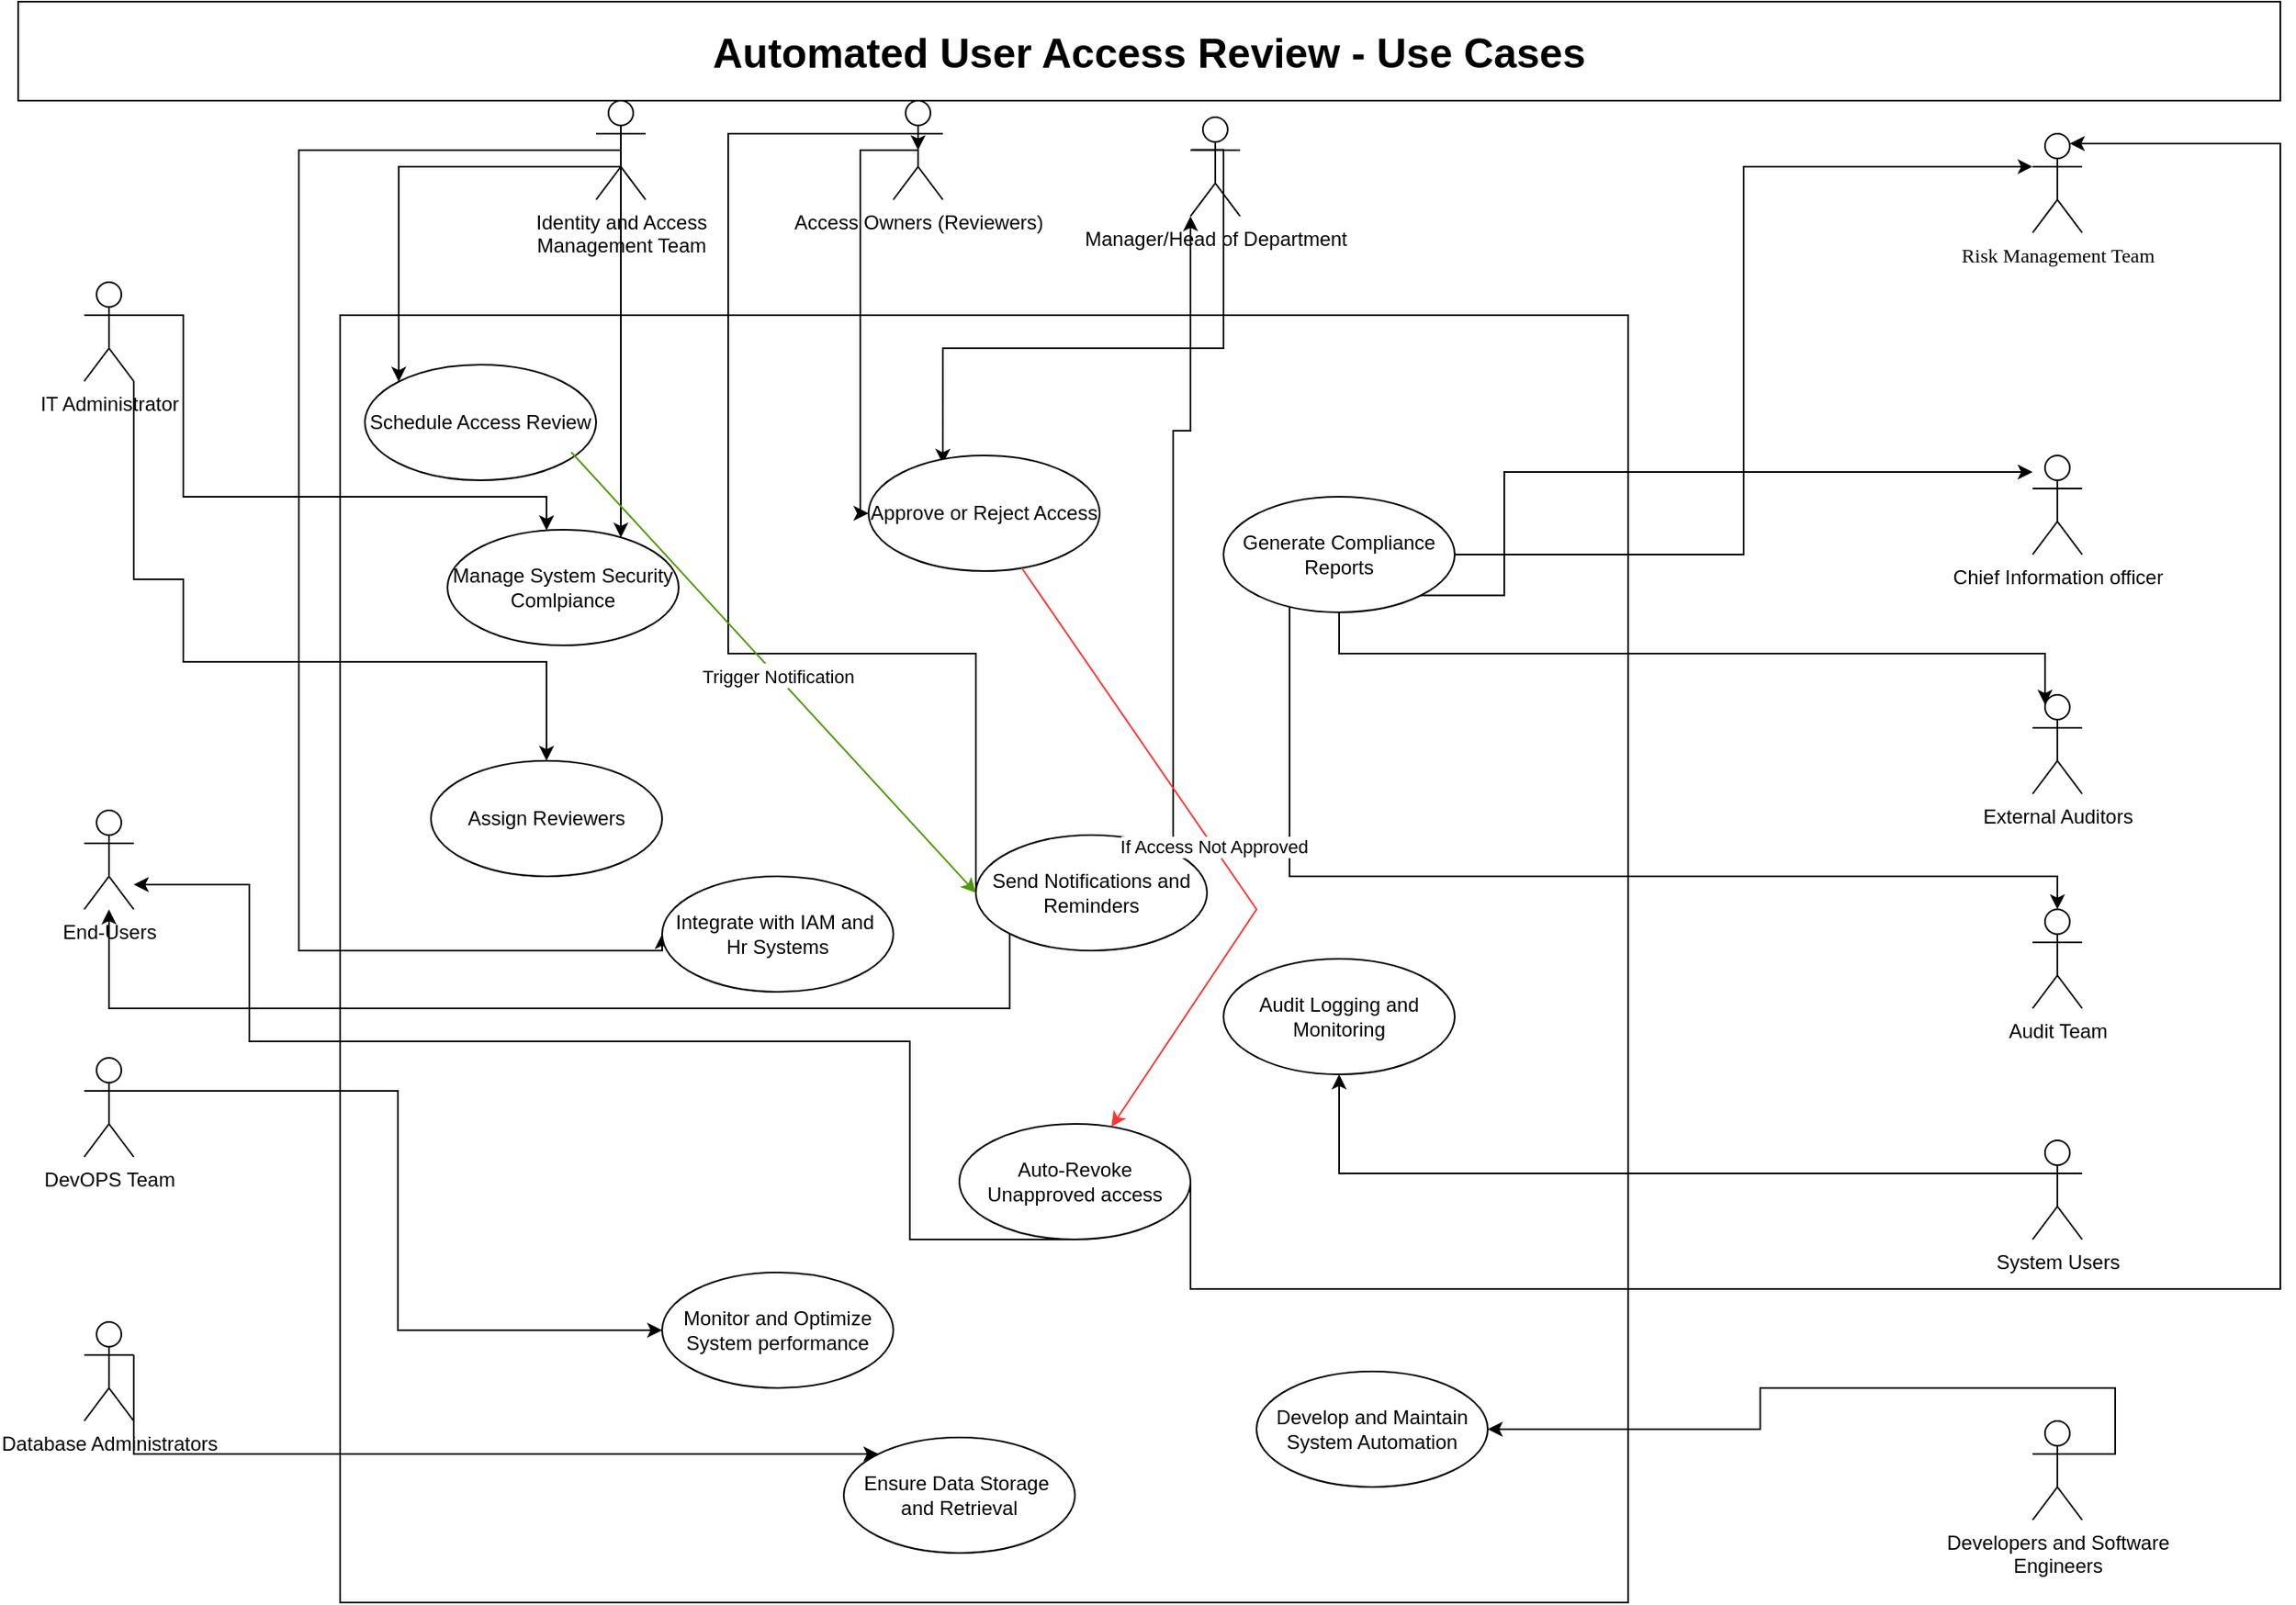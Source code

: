 <mxfile version="26.1.0">
  <diagram name="Page-1" id="Fkdy4l-2S9HuPJjAgvq9">
    <mxGraphModel dx="1687" dy="1009" grid="1" gridSize="10" guides="1" tooltips="1" connect="1" arrows="1" fold="1" page="1" pageScale="1" pageWidth="850" pageHeight="1100" math="0" shadow="0">
      <root>
        <mxCell id="0" />
        <mxCell id="1" parent="0" />
        <mxCell id="a8vrUaEyxEgkCQSDoEBb-1" value="Risk Management Team" style="shape=umlActor;verticalLabelPosition=bottom;verticalAlign=top;html=1;fontFamily=Verdana;" parent="1" vertex="1">
          <mxGeometry x="1280" y="190" width="30" height="60" as="geometry" />
        </mxCell>
        <mxCell id="a8vrUaEyxEgkCQSDoEBb-2" value="" style="whiteSpace=wrap;html=1;aspect=fixed;" parent="1" vertex="1">
          <mxGeometry x="255" y="300" width="780" height="780" as="geometry" />
        </mxCell>
        <mxCell id="a8vrUaEyxEgkCQSDoEBb-48" style="edgeStyle=orthogonalEdgeStyle;rounded=0;orthogonalLoop=1;jettySize=auto;html=1;exitX=1;exitY=1;exitDx=0;exitDy=0;exitPerimeter=0;" parent="1" source="a8vrUaEyxEgkCQSDoEBb-3" target="a8vrUaEyxEgkCQSDoEBb-36" edge="1">
          <mxGeometry relative="1" as="geometry">
            <Array as="points">
              <mxPoint x="130" y="460" />
              <mxPoint x="160" y="460" />
              <mxPoint x="160" y="510" />
              <mxPoint x="380" y="510" />
            </Array>
          </mxGeometry>
        </mxCell>
        <mxCell id="a8vrUaEyxEgkCQSDoEBb-69" style="edgeStyle=orthogonalEdgeStyle;rounded=0;orthogonalLoop=1;jettySize=auto;html=1;exitX=1;exitY=0.333;exitDx=0;exitDy=0;exitPerimeter=0;" parent="1" source="a8vrUaEyxEgkCQSDoEBb-3" target="a8vrUaEyxEgkCQSDoEBb-30" edge="1">
          <mxGeometry relative="1" as="geometry">
            <Array as="points">
              <mxPoint x="160" y="410" />
              <mxPoint x="380" y="410" />
            </Array>
          </mxGeometry>
        </mxCell>
        <mxCell id="a8vrUaEyxEgkCQSDoEBb-3" value="IT Administrator" style="shape=umlActor;verticalLabelPosition=bottom;verticalAlign=top;html=1;outlineConnect=0;" parent="1" vertex="1">
          <mxGeometry x="100" y="280" width="30" height="60" as="geometry" />
        </mxCell>
        <mxCell id="a8vrUaEyxEgkCQSDoEBb-47" style="edgeStyle=orthogonalEdgeStyle;rounded=0;orthogonalLoop=1;jettySize=auto;html=1;exitX=0.5;exitY=0.5;exitDx=0;exitDy=0;exitPerimeter=0;entryX=0;entryY=0;entryDx=0;entryDy=0;" parent="1" source="a8vrUaEyxEgkCQSDoEBb-6" target="a8vrUaEyxEgkCQSDoEBb-37" edge="1">
          <mxGeometry relative="1" as="geometry">
            <mxPoint x="360" y="360" as="targetPoint" />
            <Array as="points">
              <mxPoint x="425" y="210" />
              <mxPoint x="291" y="210" />
            </Array>
          </mxGeometry>
        </mxCell>
        <mxCell id="a8vrUaEyxEgkCQSDoEBb-70" style="edgeStyle=orthogonalEdgeStyle;rounded=0;orthogonalLoop=1;jettySize=auto;html=1;exitX=0.5;exitY=0.5;exitDx=0;exitDy=0;exitPerimeter=0;" parent="1" source="a8vrUaEyxEgkCQSDoEBb-6" target="a8vrUaEyxEgkCQSDoEBb-30" edge="1">
          <mxGeometry relative="1" as="geometry">
            <Array as="points">
              <mxPoint x="425" y="380" />
              <mxPoint x="425" y="380" />
            </Array>
            <mxPoint x="440" y="420" as="targetPoint" />
          </mxGeometry>
        </mxCell>
        <mxCell id="a8vrUaEyxEgkCQSDoEBb-79" style="edgeStyle=orthogonalEdgeStyle;rounded=0;orthogonalLoop=1;jettySize=auto;html=1;exitX=0.5;exitY=0.5;exitDx=0;exitDy=0;exitPerimeter=0;entryX=0;entryY=0.5;entryDx=0;entryDy=0;" parent="1" source="a8vrUaEyxEgkCQSDoEBb-6" target="a8vrUaEyxEgkCQSDoEBb-34" edge="1">
          <mxGeometry relative="1" as="geometry">
            <Array as="points">
              <mxPoint x="230" y="200" />
              <mxPoint x="230" y="685" />
            </Array>
          </mxGeometry>
        </mxCell>
        <mxCell id="a8vrUaEyxEgkCQSDoEBb-6" value="Identity and Access&lt;div&gt;Management Team&lt;/div&gt;" style="shape=umlActor;verticalLabelPosition=bottom;verticalAlign=top;html=1;outlineConnect=0;" parent="1" vertex="1">
          <mxGeometry x="410" y="170" width="30" height="60" as="geometry" />
        </mxCell>
        <mxCell id="a8vrUaEyxEgkCQSDoEBb-66" style="edgeStyle=orthogonalEdgeStyle;rounded=0;orthogonalLoop=1;jettySize=auto;html=1;exitX=1;exitY=0.333;exitDx=0;exitDy=0;exitPerimeter=0;" parent="1" source="a8vrUaEyxEgkCQSDoEBb-7" target="a8vrUaEyxEgkCQSDoEBb-33" edge="1">
          <mxGeometry relative="1" as="geometry" />
        </mxCell>
        <mxCell id="a8vrUaEyxEgkCQSDoEBb-7" value="Developers and Software&lt;div&gt;Engineers&lt;/div&gt;" style="shape=umlActor;verticalLabelPosition=bottom;verticalAlign=top;html=1;outlineConnect=0;" parent="1" vertex="1">
          <mxGeometry x="1280" y="970" width="30" height="60" as="geometry" />
        </mxCell>
        <mxCell id="a8vrUaEyxEgkCQSDoEBb-65" style="edgeStyle=orthogonalEdgeStyle;rounded=0;orthogonalLoop=1;jettySize=auto;html=1;exitX=1;exitY=0.333;exitDx=0;exitDy=0;exitPerimeter=0;" parent="1" source="a8vrUaEyxEgkCQSDoEBb-8" target="a8vrUaEyxEgkCQSDoEBb-35" edge="1">
          <mxGeometry relative="1" as="geometry">
            <Array as="points">
              <mxPoint x="130" y="990" />
            </Array>
          </mxGeometry>
        </mxCell>
        <mxCell id="a8vrUaEyxEgkCQSDoEBb-8" value="Database Administrators" style="shape=umlActor;verticalLabelPosition=bottom;verticalAlign=top;html=1;outlineConnect=0;" parent="1" vertex="1">
          <mxGeometry x="100" y="910" width="30" height="60" as="geometry" />
        </mxCell>
        <mxCell id="a8vrUaEyxEgkCQSDoEBb-9" value="External Auditors" style="shape=umlActor;verticalLabelPosition=bottom;verticalAlign=top;html=1;outlineConnect=0;" parent="1" vertex="1">
          <mxGeometry x="1280" y="530" width="30" height="60" as="geometry" />
        </mxCell>
        <mxCell id="a8vrUaEyxEgkCQSDoEBb-10" value="Chief Information officer" style="shape=umlActor;verticalLabelPosition=bottom;verticalAlign=top;html=1;outlineConnect=0;" parent="1" vertex="1">
          <mxGeometry x="1280" y="385" width="30" height="60" as="geometry" />
        </mxCell>
        <mxCell id="a8vrUaEyxEgkCQSDoEBb-64" style="edgeStyle=orthogonalEdgeStyle;rounded=0;orthogonalLoop=1;jettySize=auto;html=1;exitX=1;exitY=0.333;exitDx=0;exitDy=0;exitPerimeter=0;entryX=0;entryY=0.5;entryDx=0;entryDy=0;" parent="1" source="a8vrUaEyxEgkCQSDoEBb-11" target="a8vrUaEyxEgkCQSDoEBb-41" edge="1">
          <mxGeometry relative="1" as="geometry" />
        </mxCell>
        <mxCell id="a8vrUaEyxEgkCQSDoEBb-11" value="DevOPS Team" style="shape=umlActor;verticalLabelPosition=bottom;verticalAlign=top;html=1;outlineConnect=0;" parent="1" vertex="1">
          <mxGeometry x="100" y="750" width="30" height="60" as="geometry" />
        </mxCell>
        <mxCell id="a8vrUaEyxEgkCQSDoEBb-51" style="edgeStyle=orthogonalEdgeStyle;rounded=0;orthogonalLoop=1;jettySize=auto;html=1;exitX=0.5;exitY=0.5;exitDx=0;exitDy=0;exitPerimeter=0;" parent="1" source="a8vrUaEyxEgkCQSDoEBb-12" target="a8vrUaEyxEgkCQSDoEBb-38" edge="1">
          <mxGeometry relative="1" as="geometry">
            <Array as="points">
              <mxPoint x="570" y="200" />
            </Array>
          </mxGeometry>
        </mxCell>
        <mxCell id="a8vrUaEyxEgkCQSDoEBb-12" value="Access Owners (Reviewers)" style="shape=umlActor;verticalLabelPosition=bottom;verticalAlign=top;html=1;outlineConnect=0;" parent="1" vertex="1">
          <mxGeometry x="590" y="170" width="30" height="60" as="geometry" />
        </mxCell>
        <mxCell id="a8vrUaEyxEgkCQSDoEBb-13" value="Audit Team" style="shape=umlActor;verticalLabelPosition=bottom;verticalAlign=top;html=1;outlineConnect=0;" parent="1" vertex="1">
          <mxGeometry x="1280" y="660" width="30" height="60" as="geometry" />
        </mxCell>
        <mxCell id="a8vrUaEyxEgkCQSDoEBb-56" style="edgeStyle=orthogonalEdgeStyle;rounded=0;orthogonalLoop=1;jettySize=auto;html=1;exitX=0;exitY=0.333;exitDx=0;exitDy=0;exitPerimeter=0;entryX=1;entryY=0;entryDx=0;entryDy=0;" parent="1" edge="1">
          <mxGeometry relative="1" as="geometry">
            <mxPoint x="770.5" y="199.75" as="sourcePoint" />
            <mxPoint x="619.997" y="390.001" as="targetPoint" />
            <Array as="points">
              <mxPoint x="790" y="200" />
              <mxPoint x="790" y="320" />
              <mxPoint x="620" y="320" />
            </Array>
          </mxGeometry>
        </mxCell>
        <mxCell id="a8vrUaEyxEgkCQSDoEBb-14" value="Manager/Head of Department" style="shape=umlActor;verticalLabelPosition=bottom;verticalAlign=top;html=1;outlineConnect=0;" parent="1" vertex="1">
          <mxGeometry x="770" y="180" width="30" height="60" as="geometry" />
        </mxCell>
        <mxCell id="a8vrUaEyxEgkCQSDoEBb-15" value="End-Users" style="shape=umlActor;verticalLabelPosition=bottom;verticalAlign=top;html=1;outlineConnect=0;" parent="1" vertex="1">
          <mxGeometry x="100" y="600" width="30" height="60" as="geometry" />
        </mxCell>
        <mxCell id="a8vrUaEyxEgkCQSDoEBb-71" style="edgeStyle=orthogonalEdgeStyle;rounded=0;orthogonalLoop=1;jettySize=auto;html=1;exitX=0;exitY=0.333;exitDx=0;exitDy=0;exitPerimeter=0;" parent="1" source="a8vrUaEyxEgkCQSDoEBb-16" target="a8vrUaEyxEgkCQSDoEBb-39" edge="1">
          <mxGeometry relative="1" as="geometry" />
        </mxCell>
        <mxCell id="a8vrUaEyxEgkCQSDoEBb-16" value="System Users" style="shape=umlActor;verticalLabelPosition=bottom;verticalAlign=top;html=1;outlineConnect=0;" parent="1" vertex="1">
          <mxGeometry x="1280" y="800" width="30" height="60" as="geometry" />
        </mxCell>
        <mxCell id="a8vrUaEyxEgkCQSDoEBb-30" value="Manage System Security&lt;br&gt;Comlpiance" style="ellipse;whiteSpace=wrap;html=1;" parent="1" vertex="1">
          <mxGeometry x="320" y="430" width="140" height="70" as="geometry" />
        </mxCell>
        <mxCell id="a8vrUaEyxEgkCQSDoEBb-59" style="edgeStyle=orthogonalEdgeStyle;rounded=0;orthogonalLoop=1;jettySize=auto;html=1;exitX=1;exitY=1;exitDx=0;exitDy=0;" parent="1" source="a8vrUaEyxEgkCQSDoEBb-31" target="a8vrUaEyxEgkCQSDoEBb-10" edge="1">
          <mxGeometry relative="1" as="geometry">
            <Array as="points">
              <mxPoint x="960" y="470" />
              <mxPoint x="960" y="395" />
            </Array>
          </mxGeometry>
        </mxCell>
        <mxCell id="z_iy-5IiNfVh1s7Vb4Ka-6" style="edgeStyle=orthogonalEdgeStyle;rounded=0;orthogonalLoop=1;jettySize=auto;html=1;exitX=0;exitY=1;exitDx=0;exitDy=0;" edge="1" parent="1" source="a8vrUaEyxEgkCQSDoEBb-31" target="a8vrUaEyxEgkCQSDoEBb-13">
          <mxGeometry relative="1" as="geometry">
            <Array as="points">
              <mxPoint x="830" y="469" />
              <mxPoint x="830" y="640" />
              <mxPoint x="1295" y="640" />
            </Array>
          </mxGeometry>
        </mxCell>
        <mxCell id="a8vrUaEyxEgkCQSDoEBb-31" value="Generate Compliance Reports" style="ellipse;whiteSpace=wrap;html=1;" parent="1" vertex="1">
          <mxGeometry x="790" y="410" width="140" height="70" as="geometry" />
        </mxCell>
        <mxCell id="a8vrUaEyxEgkCQSDoEBb-33" value="Develop and Maintain&lt;br&gt;System Automation" style="ellipse;whiteSpace=wrap;html=1;" parent="1" vertex="1">
          <mxGeometry x="810" y="940" width="140" height="70" as="geometry" />
        </mxCell>
        <mxCell id="a8vrUaEyxEgkCQSDoEBb-34" value="Integrate with IAM and&amp;nbsp;&lt;div&gt;Hr Systems&lt;/div&gt;" style="ellipse;whiteSpace=wrap;html=1;" parent="1" vertex="1">
          <mxGeometry x="450" y="640" width="140" height="70" as="geometry" />
        </mxCell>
        <mxCell id="a8vrUaEyxEgkCQSDoEBb-35" value="Ensure Data Storage&amp;nbsp;&lt;div&gt;and Retrieval&lt;/div&gt;" style="ellipse;whiteSpace=wrap;html=1;" parent="1" vertex="1">
          <mxGeometry x="560" y="980" width="140" height="70" as="geometry" />
        </mxCell>
        <mxCell id="a8vrUaEyxEgkCQSDoEBb-36" value="Assign Reviewers" style="ellipse;whiteSpace=wrap;html=1;" parent="1" vertex="1">
          <mxGeometry x="310" y="570" width="140" height="70" as="geometry" />
        </mxCell>
        <mxCell id="a8vrUaEyxEgkCQSDoEBb-37" value="Schedule Access Review" style="ellipse;whiteSpace=wrap;html=1;" parent="1" vertex="1">
          <mxGeometry x="270" y="330" width="140" height="70" as="geometry" />
        </mxCell>
        <mxCell id="a8vrUaEyxEgkCQSDoEBb-38" value="Approve or Reject Access" style="ellipse;whiteSpace=wrap;html=1;" parent="1" vertex="1">
          <mxGeometry x="575" y="385" width="140" height="70" as="geometry" />
        </mxCell>
        <mxCell id="a8vrUaEyxEgkCQSDoEBb-39" value="Audit Logging and Monitoring" style="ellipse;whiteSpace=wrap;html=1;" parent="1" vertex="1">
          <mxGeometry x="790" y="690" width="140" height="70" as="geometry" />
        </mxCell>
        <mxCell id="z_iy-5IiNfVh1s7Vb4Ka-1" style="edgeStyle=orthogonalEdgeStyle;rounded=0;orthogonalLoop=1;jettySize=auto;html=1;exitX=0.5;exitY=1;exitDx=0;exitDy=0;" edge="1" parent="1" source="a8vrUaEyxEgkCQSDoEBb-40" target="a8vrUaEyxEgkCQSDoEBb-15">
          <mxGeometry relative="1" as="geometry">
            <Array as="points">
              <mxPoint x="600" y="740" />
              <mxPoint x="200" y="740" />
              <mxPoint x="200" y="645" />
            </Array>
          </mxGeometry>
        </mxCell>
        <mxCell id="a8vrUaEyxEgkCQSDoEBb-40" value="Auto-Revoke&lt;div&gt;Unapproved access&lt;/div&gt;" style="ellipse;whiteSpace=wrap;html=1;" parent="1" vertex="1">
          <mxGeometry x="630" y="790" width="140" height="70" as="geometry" />
        </mxCell>
        <mxCell id="a8vrUaEyxEgkCQSDoEBb-41" value="Monitor and Optimize System performance" style="ellipse;whiteSpace=wrap;html=1;" parent="1" vertex="1">
          <mxGeometry x="450" y="880" width="140" height="70" as="geometry" />
        </mxCell>
        <mxCell id="a8vrUaEyxEgkCQSDoEBb-61" style="edgeStyle=orthogonalEdgeStyle;rounded=0;orthogonalLoop=1;jettySize=auto;html=1;exitX=1;exitY=0;exitDx=0;exitDy=0;" parent="1" source="a8vrUaEyxEgkCQSDoEBb-42" target="a8vrUaEyxEgkCQSDoEBb-14" edge="1">
          <mxGeometry relative="1" as="geometry">
            <Array as="points">
              <mxPoint x="760" y="370" />
              <mxPoint x="770" y="370" />
            </Array>
          </mxGeometry>
        </mxCell>
        <mxCell id="z_iy-5IiNfVh1s7Vb4Ka-10" style="edgeStyle=orthogonalEdgeStyle;rounded=0;orthogonalLoop=1;jettySize=auto;html=1;exitX=0;exitY=1;exitDx=0;exitDy=0;" edge="1" parent="1" source="a8vrUaEyxEgkCQSDoEBb-42" target="a8vrUaEyxEgkCQSDoEBb-15">
          <mxGeometry relative="1" as="geometry">
            <Array as="points">
              <mxPoint x="660" y="720" />
              <mxPoint x="115" y="720" />
            </Array>
          </mxGeometry>
        </mxCell>
        <mxCell id="a8vrUaEyxEgkCQSDoEBb-42" value="Send Notifications and&lt;div&gt;Reminders&lt;/div&gt;" style="ellipse;whiteSpace=wrap;html=1;" parent="1" vertex="1">
          <mxGeometry x="640" y="615" width="140" height="70" as="geometry" />
        </mxCell>
        <mxCell id="a8vrUaEyxEgkCQSDoEBb-58" style="edgeStyle=orthogonalEdgeStyle;rounded=0;orthogonalLoop=1;jettySize=auto;html=1;exitX=1;exitY=0.5;exitDx=0;exitDy=0;entryX=0;entryY=0.333;entryDx=0;entryDy=0;entryPerimeter=0;" parent="1" source="a8vrUaEyxEgkCQSDoEBb-31" target="a8vrUaEyxEgkCQSDoEBb-1" edge="1">
          <mxGeometry relative="1" as="geometry" />
        </mxCell>
        <mxCell id="a8vrUaEyxEgkCQSDoEBb-60" style="edgeStyle=orthogonalEdgeStyle;rounded=0;orthogonalLoop=1;jettySize=auto;html=1;exitX=0.5;exitY=1;exitDx=0;exitDy=0;entryX=0.25;entryY=0.1;entryDx=0;entryDy=0;entryPerimeter=0;" parent="1" source="a8vrUaEyxEgkCQSDoEBb-31" target="a8vrUaEyxEgkCQSDoEBb-9" edge="1">
          <mxGeometry relative="1" as="geometry" />
        </mxCell>
        <mxCell id="a8vrUaEyxEgkCQSDoEBb-63" style="edgeStyle=orthogonalEdgeStyle;rounded=0;orthogonalLoop=1;jettySize=auto;html=1;exitX=0;exitY=0.5;exitDx=0;exitDy=0;entryX=0.5;entryY=0.5;entryDx=0;entryDy=0;entryPerimeter=0;" parent="1" source="a8vrUaEyxEgkCQSDoEBb-42" target="a8vrUaEyxEgkCQSDoEBb-12" edge="1">
          <mxGeometry relative="1" as="geometry">
            <Array as="points">
              <mxPoint x="490" y="505" />
              <mxPoint x="490" y="190" />
              <mxPoint x="605" y="190" />
            </Array>
          </mxGeometry>
        </mxCell>
        <mxCell id="a8vrUaEyxEgkCQSDoEBb-74" value="" style="endArrow=classic;html=1;rounded=0;fontColor=#FF0000;strokeColor=#FF3333;" parent="1" source="a8vrUaEyxEgkCQSDoEBb-38" target="a8vrUaEyxEgkCQSDoEBb-40" edge="1">
          <mxGeometry relative="1" as="geometry">
            <mxPoint x="370" y="580" as="sourcePoint" />
            <mxPoint x="470" y="580" as="targetPoint" />
            <Array as="points">
              <mxPoint x="810" y="660" />
            </Array>
          </mxGeometry>
        </mxCell>
        <mxCell id="a8vrUaEyxEgkCQSDoEBb-75" value="If Access Not Approved" style="edgeLabel;resizable=0;html=1;;align=center;verticalAlign=middle;" parent="a8vrUaEyxEgkCQSDoEBb-74" connectable="0" vertex="1">
          <mxGeometry relative="1" as="geometry" />
        </mxCell>
        <mxCell id="a8vrUaEyxEgkCQSDoEBb-77" value="" style="endArrow=classic;html=1;rounded=0;entryX=0;entryY=0.5;entryDx=0;entryDy=0;exitX=0.893;exitY=0.757;exitDx=0;exitDy=0;exitPerimeter=0;strokeColor=#4D9900;" parent="1" source="a8vrUaEyxEgkCQSDoEBb-37" target="a8vrUaEyxEgkCQSDoEBb-42" edge="1">
          <mxGeometry relative="1" as="geometry">
            <mxPoint x="370" y="580" as="sourcePoint" />
            <mxPoint x="470" y="580" as="targetPoint" />
          </mxGeometry>
        </mxCell>
        <mxCell id="a8vrUaEyxEgkCQSDoEBb-78" value="Label" style="edgeLabel;resizable=0;html=1;;align=center;verticalAlign=middle;" parent="a8vrUaEyxEgkCQSDoEBb-77" connectable="0" vertex="1">
          <mxGeometry relative="1" as="geometry" />
        </mxCell>
        <mxCell id="z_iy-5IiNfVh1s7Vb4Ka-9" value="Trigger Notification" style="edgeLabel;html=1;align=center;verticalAlign=middle;resizable=0;points=[];" vertex="1" connectable="0" parent="a8vrUaEyxEgkCQSDoEBb-77">
          <mxGeometry x="0.016" y="1" relative="1" as="geometry">
            <mxPoint y="1" as="offset" />
          </mxGeometry>
        </mxCell>
        <mxCell id="z_iy-5IiNfVh1s7Vb4Ka-3" value="&lt;b&gt;&lt;font style=&quot;font-size: 25px;&quot;&gt;Automated User Access Review - Use Cases&lt;/font&gt;&lt;/b&gt;" style="rounded=0;whiteSpace=wrap;html=1;" vertex="1" parent="1">
          <mxGeometry x="60" y="110" width="1370" height="60" as="geometry" />
        </mxCell>
        <mxCell id="z_iy-5IiNfVh1s7Vb4Ka-8" style="edgeStyle=orthogonalEdgeStyle;rounded=0;orthogonalLoop=1;jettySize=auto;html=1;exitX=1;exitY=0.5;exitDx=0;exitDy=0;entryX=0.75;entryY=0.1;entryDx=0;entryDy=0;entryPerimeter=0;" edge="1" parent="1" source="a8vrUaEyxEgkCQSDoEBb-40" target="a8vrUaEyxEgkCQSDoEBb-1">
          <mxGeometry relative="1" as="geometry">
            <Array as="points">
              <mxPoint x="770" y="890" />
              <mxPoint x="1430" y="890" />
              <mxPoint x="1430" y="196" />
            </Array>
          </mxGeometry>
        </mxCell>
      </root>
    </mxGraphModel>
  </diagram>
</mxfile>
